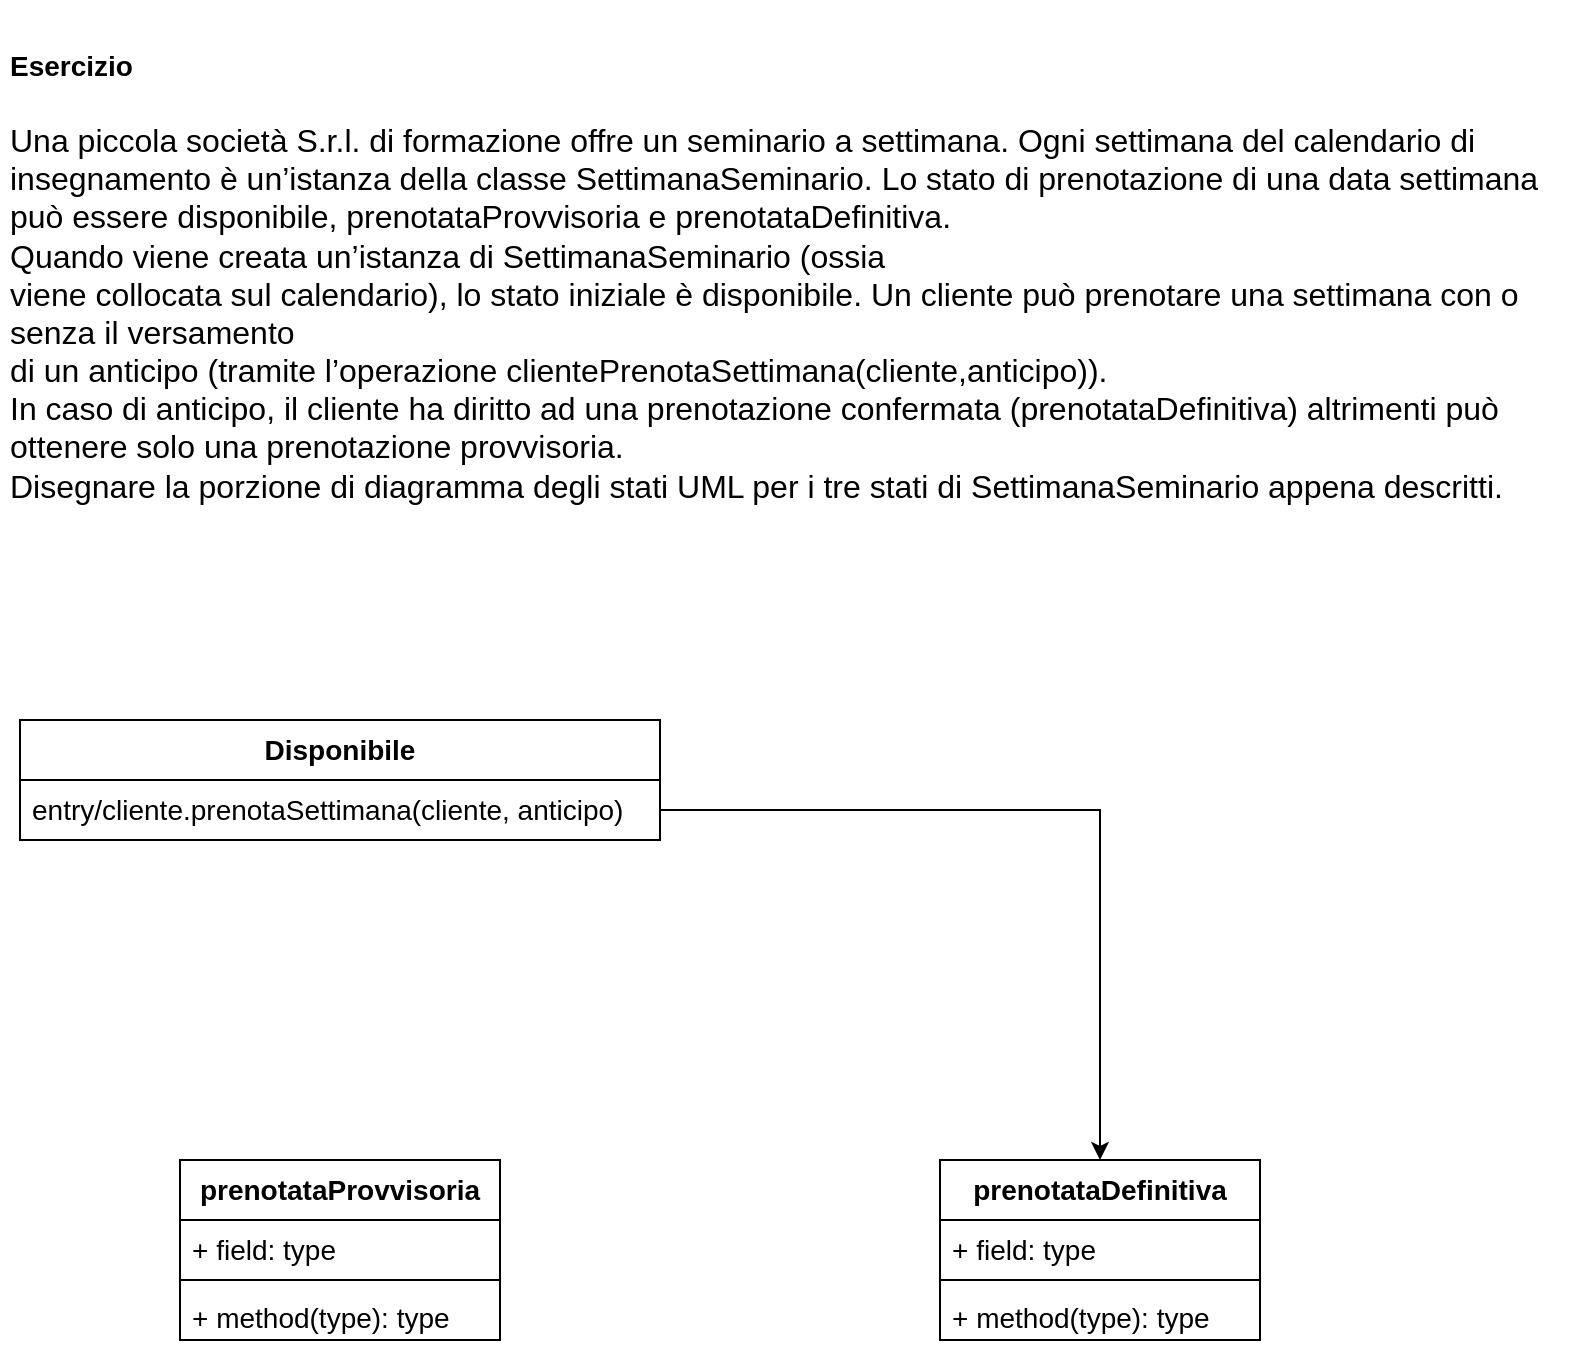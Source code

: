 <mxfile version="17.4.2" type="device"><diagram id="o5223UMD7WEFlPecA_gi" name="Page-1"><mxGraphModel dx="1146" dy="597" grid="1" gridSize="10" guides="1" tooltips="1" connect="1" arrows="1" fold="1" page="1" pageScale="1" pageWidth="850" pageHeight="1100" math="0" shadow="0"><root><mxCell id="0"/><mxCell id="1" parent="0"/><mxCell id="ftGHE_GGqj47zYmVJArK-1" value="&lt;h1&gt;&lt;font style=&quot;font-size: 14px&quot;&gt;Esercizio&lt;/font&gt;&lt;/h1&gt;&lt;p&gt;&lt;font size=&quot;3&quot;&gt;&lt;span class=&quot;fontstyle0&quot;&gt;Una piccola società S.r.l. di formazione offre un seminario a settimana. Ogni settimana del calendario di insegnamento è un’istanza della classe &lt;/span&gt;&lt;span class=&quot;fontstyle2&quot;&gt;SettimanaSeminario&lt;/span&gt;&lt;span class=&quot;fontstyle0&quot;&gt;. Lo stato di prenotazione di una data settimana può essere &lt;/span&gt;&lt;span class=&quot;fontstyle2&quot;&gt;disponibile&lt;/span&gt;&lt;span class=&quot;fontstyle0&quot;&gt;,&amp;nbsp;&lt;/span&gt;&lt;span class=&quot;fontstyle2&quot;&gt;prenotataProvvisoria &lt;/span&gt;&lt;span class=&quot;fontstyle0&quot;&gt;e &lt;/span&gt;&lt;span class=&quot;fontstyle2&quot;&gt;prenotataDefinitiva&lt;/span&gt;&lt;span class=&quot;fontstyle0&quot;&gt;. &lt;br&gt;Quando viene creata un’istanza di SettimanaSeminario (ossia&lt;br&gt;viene collocata sul calendario), lo stato iniziale è disponibile. Un cliente può prenotare una settimana con o senza il versamento&lt;br&gt;di un anticipo (tramite l’operazione clientePrenotaSettimana(cliente,anticipo)).&lt;br&gt;In caso di anticipo, il cliente ha diritto ad una prenotazione confermata (prenotataDefinitiva) altrimenti può ottenere solo una prenotazione provvisoria.&lt;br&gt;Disegnare la porzione di diagramma degli stati UML per i tre stati di SettimanaSeminario appena descritti.&lt;/span&gt; &lt;br&gt;&lt;/font&gt;&lt;br style=&quot;line-height: normal&quot;&gt;&lt;/p&gt;" style="text;html=1;strokeColor=none;fillColor=none;spacing=5;spacingTop=-20;whiteSpace=wrap;overflow=hidden;rounded=0;" vertex="1" parent="1"><mxGeometry x="20" y="10" width="790" height="320" as="geometry"/></mxCell><mxCell id="ftGHE_GGqj47zYmVJArK-2" value="Disponibile" style="swimlane;fontStyle=1;align=center;verticalAlign=top;childLayout=stackLayout;horizontal=1;startSize=30;horizontalStack=0;resizeParent=1;resizeParentMax=0;resizeLast=0;collapsible=1;marginBottom=0;fontSize=14;" vertex="1" parent="1"><mxGeometry x="30" y="360" width="320" height="60" as="geometry"><mxRectangle x="60" y="360" width="170" height="30" as="alternateBounds"/></mxGeometry></mxCell><mxCell id="ftGHE_GGqj47zYmVJArK-3" value="entry/cliente.prenotaSettimana(cliente, anticipo)" style="text;strokeColor=none;fillColor=none;align=left;verticalAlign=top;spacingLeft=4;spacingRight=4;overflow=hidden;rotatable=0;points=[[0,0.5],[1,0.5]];portConstraint=eastwest;fontSize=14;" vertex="1" parent="ftGHE_GGqj47zYmVJArK-2"><mxGeometry y="30" width="320" height="30" as="geometry"/></mxCell><mxCell id="ftGHE_GGqj47zYmVJArK-23" value="prenotataProvvisoria" style="swimlane;fontStyle=1;align=center;verticalAlign=top;childLayout=stackLayout;horizontal=1;startSize=30;horizontalStack=0;resizeParent=1;resizeParentMax=0;resizeLast=0;collapsible=1;marginBottom=0;fontSize=14;" vertex="1" parent="1"><mxGeometry x="110" y="580.0" width="160" height="90" as="geometry"/></mxCell><mxCell id="ftGHE_GGqj47zYmVJArK-24" value="+ field: type" style="text;strokeColor=none;fillColor=none;align=left;verticalAlign=top;spacingLeft=4;spacingRight=4;overflow=hidden;rotatable=0;points=[[0,0.5],[1,0.5]];portConstraint=eastwest;fontSize=14;" vertex="1" parent="ftGHE_GGqj47zYmVJArK-23"><mxGeometry y="30" width="160" height="26" as="geometry"/></mxCell><mxCell id="ftGHE_GGqj47zYmVJArK-25" value="" style="line;strokeWidth=1;fillColor=none;align=left;verticalAlign=middle;spacingTop=-1;spacingLeft=3;spacingRight=3;rotatable=0;labelPosition=right;points=[];portConstraint=eastwest;fontSize=14;" vertex="1" parent="ftGHE_GGqj47zYmVJArK-23"><mxGeometry y="56" width="160" height="8" as="geometry"/></mxCell><mxCell id="ftGHE_GGqj47zYmVJArK-26" value="+ method(type): type" style="text;strokeColor=none;fillColor=none;align=left;verticalAlign=top;spacingLeft=4;spacingRight=4;overflow=hidden;rotatable=0;points=[[0,0.5],[1,0.5]];portConstraint=eastwest;fontSize=14;" vertex="1" parent="ftGHE_GGqj47zYmVJArK-23"><mxGeometry y="64" width="160" height="26" as="geometry"/></mxCell><mxCell id="ftGHE_GGqj47zYmVJArK-27" value="prenotataDefinitiva" style="swimlane;fontStyle=1;align=center;verticalAlign=top;childLayout=stackLayout;horizontal=1;startSize=30;horizontalStack=0;resizeParent=1;resizeParentMax=0;resizeLast=0;collapsible=1;marginBottom=0;fontSize=14;" vertex="1" parent="1"><mxGeometry x="490" y="580.0" width="160" height="90" as="geometry"/></mxCell><mxCell id="ftGHE_GGqj47zYmVJArK-28" value="+ field: type" style="text;strokeColor=none;fillColor=none;align=left;verticalAlign=top;spacingLeft=4;spacingRight=4;overflow=hidden;rotatable=0;points=[[0,0.5],[1,0.5]];portConstraint=eastwest;fontSize=14;" vertex="1" parent="ftGHE_GGqj47zYmVJArK-27"><mxGeometry y="30" width="160" height="26" as="geometry"/></mxCell><mxCell id="ftGHE_GGqj47zYmVJArK-29" value="" style="line;strokeWidth=1;fillColor=none;align=left;verticalAlign=middle;spacingTop=-1;spacingLeft=3;spacingRight=3;rotatable=0;labelPosition=right;points=[];portConstraint=eastwest;fontSize=14;" vertex="1" parent="ftGHE_GGqj47zYmVJArK-27"><mxGeometry y="56" width="160" height="8" as="geometry"/></mxCell><mxCell id="ftGHE_GGqj47zYmVJArK-30" value="+ method(type): type" style="text;strokeColor=none;fillColor=none;align=left;verticalAlign=top;spacingLeft=4;spacingRight=4;overflow=hidden;rotatable=0;points=[[0,0.5],[1,0.5]];portConstraint=eastwest;fontSize=14;" vertex="1" parent="ftGHE_GGqj47zYmVJArK-27"><mxGeometry y="64" width="160" height="26" as="geometry"/></mxCell><mxCell id="ftGHE_GGqj47zYmVJArK-31" style="edgeStyle=orthogonalEdgeStyle;rounded=0;orthogonalLoop=1;jettySize=auto;html=1;entryX=0.5;entryY=0;entryDx=0;entryDy=0;fontSize=14;" edge="1" parent="1" source="ftGHE_GGqj47zYmVJArK-3" target="ftGHE_GGqj47zYmVJArK-27"><mxGeometry relative="1" as="geometry"/></mxCell></root></mxGraphModel></diagram></mxfile>